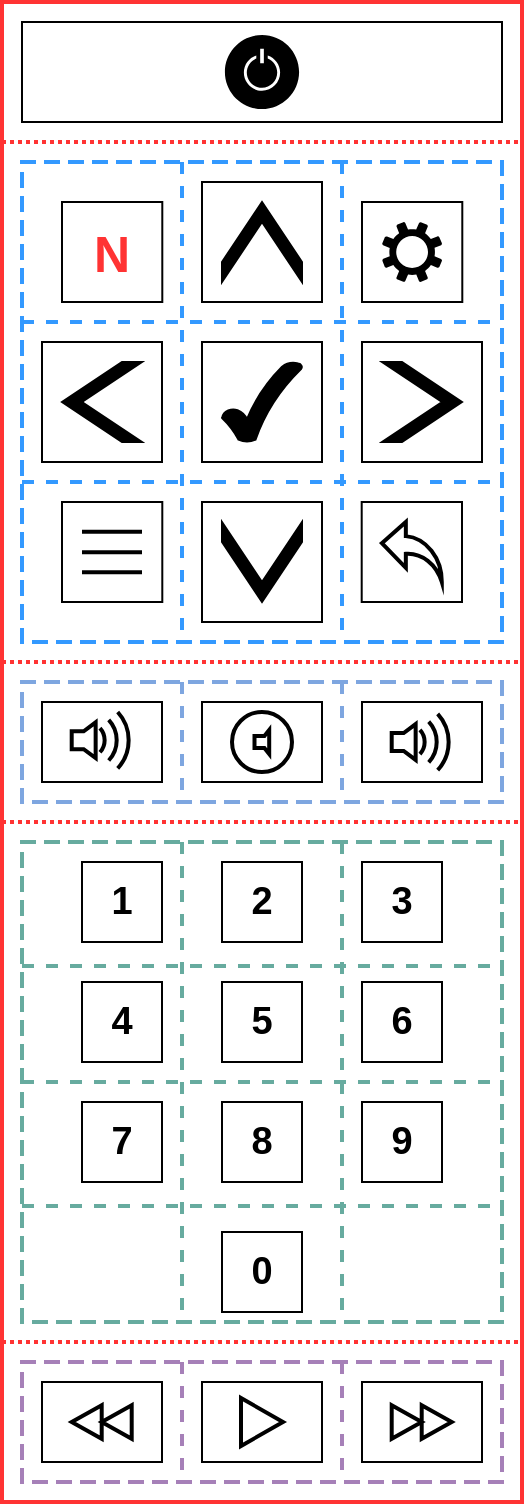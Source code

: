 <mxfile version="15.8.7" type="device"><diagram id="0lRNF-ZJZY6l_eQN_RnR" name="Page-1"><mxGraphModel dx="653" dy="475" grid="1" gridSize="10" guides="1" tooltips="1" connect="1" arrows="1" fold="1" page="1" pageScale="1" pageWidth="827" pageHeight="1169" math="0" shadow="0"><root><mxCell id="0"/><mxCell id="1" parent="0"/><mxCell id="dvC0TpGvIPi_NR-UTW8A-90" value="" style="shape=table;startSize=0;container=1;collapsible=0;childLayout=tableLayout;fontSize=19;strokeColor=#FF3333;fillColor=#FFFFFF;dashed=1;dashPattern=1 1;strokeWidth=2;" vertex="1" parent="1"><mxGeometry x="20" y="20" width="260" height="750" as="geometry"/></mxCell><mxCell id="dvC0TpGvIPi_NR-UTW8A-91" value="" style="shape=partialRectangle;collapsible=0;dropTarget=0;pointerEvents=0;fillColor=none;top=0;left=0;bottom=0;right=0;points=[[0,0.5],[1,0.5]];portConstraint=eastwest;fontSize=19;strokeColor=default;" vertex="1" parent="dvC0TpGvIPi_NR-UTW8A-90"><mxGeometry width="260" height="70" as="geometry"/></mxCell><mxCell id="dvC0TpGvIPi_NR-UTW8A-92" value="" style="shape=partialRectangle;html=1;whiteSpace=wrap;connectable=0;overflow=hidden;fillColor=none;top=0;left=0;bottom=0;right=0;pointerEvents=1;fontSize=19;strokeColor=default;" vertex="1" parent="dvC0TpGvIPi_NR-UTW8A-91"><mxGeometry width="260" height="70" as="geometry"><mxRectangle width="260" height="70" as="alternateBounds"/></mxGeometry></mxCell><mxCell id="dvC0TpGvIPi_NR-UTW8A-93" value="" style="shape=partialRectangle;collapsible=0;dropTarget=0;pointerEvents=0;fillColor=none;top=0;left=0;bottom=0;right=0;points=[[0,0.5],[1,0.5]];portConstraint=eastwest;fontSize=19;strokeColor=default;" vertex="1" parent="dvC0TpGvIPi_NR-UTW8A-90"><mxGeometry y="70" width="260" height="260" as="geometry"/></mxCell><mxCell id="dvC0TpGvIPi_NR-UTW8A-94" value="" style="shape=partialRectangle;html=1;whiteSpace=wrap;connectable=0;overflow=hidden;fillColor=none;top=0;left=0;bottom=0;right=0;pointerEvents=1;fontSize=19;strokeColor=default;" vertex="1" parent="dvC0TpGvIPi_NR-UTW8A-93"><mxGeometry width="260" height="260" as="geometry"><mxRectangle width="260" height="260" as="alternateBounds"/></mxGeometry></mxCell><mxCell id="dvC0TpGvIPi_NR-UTW8A-95" value="" style="shape=partialRectangle;collapsible=0;dropTarget=0;pointerEvents=0;fillColor=none;top=0;left=0;bottom=0;right=0;points=[[0,0.5],[1,0.5]];portConstraint=eastwest;fontSize=19;strokeColor=default;" vertex="1" parent="dvC0TpGvIPi_NR-UTW8A-90"><mxGeometry y="330" width="260" height="80" as="geometry"/></mxCell><mxCell id="dvC0TpGvIPi_NR-UTW8A-96" value="" style="shape=partialRectangle;html=1;whiteSpace=wrap;connectable=0;overflow=hidden;fillColor=none;top=0;left=0;bottom=0;right=0;pointerEvents=1;fontSize=19;strokeColor=default;" vertex="1" parent="dvC0TpGvIPi_NR-UTW8A-95"><mxGeometry width="260" height="80" as="geometry"><mxRectangle width="260" height="80" as="alternateBounds"/></mxGeometry></mxCell><mxCell id="dvC0TpGvIPi_NR-UTW8A-97" value="" style="shape=partialRectangle;collapsible=0;dropTarget=0;pointerEvents=0;fillColor=none;top=0;left=0;bottom=0;right=0;points=[[0,0.5],[1,0.5]];portConstraint=eastwest;fontSize=19;strokeColor=default;" vertex="1" parent="dvC0TpGvIPi_NR-UTW8A-90"><mxGeometry y="410" width="260" height="260" as="geometry"/></mxCell><mxCell id="dvC0TpGvIPi_NR-UTW8A-98" value="" style="shape=partialRectangle;html=1;whiteSpace=wrap;connectable=0;overflow=hidden;fillColor=none;top=0;left=0;bottom=0;right=0;pointerEvents=1;fontSize=19;strokeColor=default;" vertex="1" parent="dvC0TpGvIPi_NR-UTW8A-97"><mxGeometry width="260" height="260" as="geometry"><mxRectangle width="260" height="260" as="alternateBounds"/></mxGeometry></mxCell><mxCell id="dvC0TpGvIPi_NR-UTW8A-99" value="" style="shape=partialRectangle;collapsible=0;dropTarget=0;pointerEvents=0;fillColor=none;top=0;left=0;bottom=0;right=0;points=[[0,0.5],[1,0.5]];portConstraint=eastwest;fontSize=19;strokeColor=default;" vertex="1" parent="dvC0TpGvIPi_NR-UTW8A-90"><mxGeometry y="670" width="260" height="80" as="geometry"/></mxCell><mxCell id="dvC0TpGvIPi_NR-UTW8A-100" value="" style="shape=partialRectangle;html=1;whiteSpace=wrap;connectable=0;overflow=hidden;fillColor=none;top=0;left=0;bottom=0;right=0;pointerEvents=1;fontSize=19;strokeColor=default;" vertex="1" parent="dvC0TpGvIPi_NR-UTW8A-99"><mxGeometry width="260" height="80" as="geometry"><mxRectangle width="260" height="80" as="alternateBounds"/></mxGeometry></mxCell><mxCell id="y4droog41dmeKnlw51I3-13" value="" style="shape=table;html=1;whiteSpace=wrap;startSize=0;container=1;collapsible=0;childLayout=tableLayout;dashed=1;strokeColor=#3399FF;strokeWidth=2;" parent="1" vertex="1"><mxGeometry x="30" y="100" width="240" height="240" as="geometry"/></mxCell><mxCell id="y4droog41dmeKnlw51I3-14" value="" style="shape=partialRectangle;html=1;whiteSpace=wrap;collapsible=0;dropTarget=0;pointerEvents=0;fillColor=none;top=0;left=0;bottom=0;right=0;points=[[0,0.5],[1,0.5]];portConstraint=eastwest;" parent="y4droog41dmeKnlw51I3-13" vertex="1"><mxGeometry width="240" height="80" as="geometry"/></mxCell><mxCell id="y4droog41dmeKnlw51I3-15" value="" style="shape=partialRectangle;html=1;whiteSpace=wrap;connectable=0;fillColor=none;top=0;left=0;bottom=0;right=0;overflow=hidden;pointerEvents=1;" parent="y4droog41dmeKnlw51I3-14" vertex="1"><mxGeometry width="80" height="80" as="geometry"><mxRectangle width="80" height="80" as="alternateBounds"/></mxGeometry></mxCell><mxCell id="y4droog41dmeKnlw51I3-16" value="" style="shape=partialRectangle;html=1;whiteSpace=wrap;connectable=0;fillColor=none;top=0;left=0;bottom=0;right=0;overflow=hidden;pointerEvents=1;" parent="y4droog41dmeKnlw51I3-14" vertex="1"><mxGeometry x="80" width="80" height="80" as="geometry"><mxRectangle width="80" height="80" as="alternateBounds"/></mxGeometry></mxCell><mxCell id="y4droog41dmeKnlw51I3-17" value="" style="shape=partialRectangle;html=1;whiteSpace=wrap;connectable=0;fillColor=none;top=0;left=0;bottom=0;right=0;overflow=hidden;pointerEvents=1;" parent="y4droog41dmeKnlw51I3-14" vertex="1"><mxGeometry x="160" width="80" height="80" as="geometry"><mxRectangle width="80" height="80" as="alternateBounds"/></mxGeometry></mxCell><mxCell id="y4droog41dmeKnlw51I3-18" value="" style="shape=partialRectangle;html=1;whiteSpace=wrap;collapsible=0;dropTarget=0;pointerEvents=0;fillColor=none;top=0;left=0;bottom=0;right=0;points=[[0,0.5],[1,0.5]];portConstraint=eastwest;" parent="y4droog41dmeKnlw51I3-13" vertex="1"><mxGeometry y="80" width="240" height="80" as="geometry"/></mxCell><mxCell id="y4droog41dmeKnlw51I3-19" value="" style="shape=partialRectangle;html=1;whiteSpace=wrap;connectable=0;fillColor=none;top=0;left=0;bottom=0;right=0;overflow=hidden;pointerEvents=1;" parent="y4droog41dmeKnlw51I3-18" vertex="1"><mxGeometry width="80" height="80" as="geometry"><mxRectangle width="80" height="80" as="alternateBounds"/></mxGeometry></mxCell><mxCell id="y4droog41dmeKnlw51I3-20" value="" style="shape=partialRectangle;html=1;whiteSpace=wrap;connectable=0;fillColor=none;top=0;left=0;bottom=0;right=0;overflow=hidden;pointerEvents=1;" parent="y4droog41dmeKnlw51I3-18" vertex="1"><mxGeometry x="80" width="80" height="80" as="geometry"><mxRectangle width="80" height="80" as="alternateBounds"/></mxGeometry></mxCell><mxCell id="y4droog41dmeKnlw51I3-21" value="" style="shape=partialRectangle;html=1;whiteSpace=wrap;connectable=0;fillColor=none;top=0;left=0;bottom=0;right=0;overflow=hidden;pointerEvents=1;" parent="y4droog41dmeKnlw51I3-18" vertex="1"><mxGeometry x="160" width="80" height="80" as="geometry"><mxRectangle width="80" height="80" as="alternateBounds"/></mxGeometry></mxCell><mxCell id="y4droog41dmeKnlw51I3-22" value="" style="shape=partialRectangle;html=1;whiteSpace=wrap;collapsible=0;dropTarget=0;pointerEvents=0;fillColor=none;top=0;left=0;bottom=0;right=0;points=[[0,0.5],[1,0.5]];portConstraint=eastwest;" parent="y4droog41dmeKnlw51I3-13" vertex="1"><mxGeometry y="160" width="240" height="80" as="geometry"/></mxCell><mxCell id="y4droog41dmeKnlw51I3-23" value="" style="shape=partialRectangle;html=1;whiteSpace=wrap;connectable=0;fillColor=none;top=0;left=0;bottom=0;right=0;overflow=hidden;pointerEvents=1;" parent="y4droog41dmeKnlw51I3-22" vertex="1"><mxGeometry width="80" height="80" as="geometry"><mxRectangle width="80" height="80" as="alternateBounds"/></mxGeometry></mxCell><mxCell id="y4droog41dmeKnlw51I3-24" value="" style="shape=partialRectangle;html=1;whiteSpace=wrap;connectable=0;fillColor=none;top=0;left=0;bottom=0;right=0;overflow=hidden;pointerEvents=1;" parent="y4droog41dmeKnlw51I3-22" vertex="1"><mxGeometry x="80" width="80" height="80" as="geometry"><mxRectangle width="80" height="80" as="alternateBounds"/></mxGeometry></mxCell><mxCell id="y4droog41dmeKnlw51I3-25" value="" style="shape=partialRectangle;html=1;whiteSpace=wrap;connectable=0;fillColor=none;top=0;left=0;bottom=0;right=0;overflow=hidden;pointerEvents=1;" parent="y4droog41dmeKnlw51I3-22" vertex="1"><mxGeometry x="160" width="80" height="80" as="geometry"><mxRectangle width="80" height="80" as="alternateBounds"/></mxGeometry></mxCell><mxCell id="ZLHdQfQtl73JF9z2C1TA-4" value="" style="rounded=0;whiteSpace=wrap;html=1;" parent="1" vertex="1"><mxGeometry x="200" y="190" width="60" height="60" as="geometry"/></mxCell><mxCell id="y4droog41dmeKnlw51I3-1" value="" style="rounded=0;whiteSpace=wrap;html=1;" parent="1" vertex="1"><mxGeometry x="120" y="110" width="60" height="60" as="geometry"/></mxCell><mxCell id="y4droog41dmeKnlw51I3-2" value="" style="rounded=0;whiteSpace=wrap;html=1;" parent="1" vertex="1"><mxGeometry x="40" y="190" width="60" height="60" as="geometry"/></mxCell><mxCell id="y4droog41dmeKnlw51I3-3" value="" style="rounded=0;whiteSpace=wrap;html=1;" parent="1" vertex="1"><mxGeometry x="120" y="190" width="60" height="60" as="geometry"/></mxCell><mxCell id="y4droog41dmeKnlw51I3-4" value="" style="rounded=0;whiteSpace=wrap;html=1;" parent="1" vertex="1"><mxGeometry x="120" y="270" width="60" height="60" as="geometry"/></mxCell><mxCell id="dvC0TpGvIPi_NR-UTW8A-14" value="" style="shape=table;html=1;whiteSpace=wrap;startSize=0;container=1;collapsible=0;childLayout=tableLayout;dashed=1;strokeColor=#7EA6E0;strokeWidth=2;" vertex="1" parent="1"><mxGeometry x="30" y="360" width="240" height="60" as="geometry"/></mxCell><mxCell id="dvC0TpGvIPi_NR-UTW8A-15" value="" style="shape=partialRectangle;html=1;whiteSpace=wrap;collapsible=0;dropTarget=0;pointerEvents=0;fillColor=none;top=0;left=0;bottom=0;right=0;points=[[0,0.5],[1,0.5]];portConstraint=eastwest;dashed=1;" vertex="1" parent="dvC0TpGvIPi_NR-UTW8A-14"><mxGeometry width="240" height="60" as="geometry"/></mxCell><mxCell id="dvC0TpGvIPi_NR-UTW8A-16" value="" style="shape=partialRectangle;html=1;whiteSpace=wrap;connectable=0;fillColor=none;top=0;left=0;bottom=0;right=0;overflow=hidden;pointerEvents=1;dashed=1;" vertex="1" parent="dvC0TpGvIPi_NR-UTW8A-15"><mxGeometry width="80" height="60" as="geometry"><mxRectangle width="80" height="60" as="alternateBounds"/></mxGeometry></mxCell><mxCell id="dvC0TpGvIPi_NR-UTW8A-17" value="" style="shape=partialRectangle;html=1;whiteSpace=wrap;connectable=0;fillColor=none;top=0;left=0;bottom=0;right=0;overflow=hidden;pointerEvents=1;dashed=1;" vertex="1" parent="dvC0TpGvIPi_NR-UTW8A-15"><mxGeometry x="80" width="80" height="60" as="geometry"><mxRectangle width="80" height="60" as="alternateBounds"/></mxGeometry></mxCell><mxCell id="dvC0TpGvIPi_NR-UTW8A-18" value="" style="shape=partialRectangle;html=1;whiteSpace=wrap;connectable=0;fillColor=none;top=0;left=0;bottom=0;right=0;overflow=hidden;pointerEvents=1;dashed=1;" vertex="1" parent="dvC0TpGvIPi_NR-UTW8A-15"><mxGeometry x="160" width="80" height="60" as="geometry"><mxRectangle width="80" height="60" as="alternateBounds"/></mxGeometry></mxCell><mxCell id="dvC0TpGvIPi_NR-UTW8A-39" value="" style="rounded=0;whiteSpace=wrap;html=1;" vertex="1" parent="1"><mxGeometry x="40" y="370" width="60" height="40" as="geometry"/></mxCell><mxCell id="dvC0TpGvIPi_NR-UTW8A-40" value="" style="rounded=0;whiteSpace=wrap;html=1;" vertex="1" parent="1"><mxGeometry x="120" y="370" width="60" height="40" as="geometry"/></mxCell><mxCell id="dvC0TpGvIPi_NR-UTW8A-41" value="" style="rounded=0;whiteSpace=wrap;html=1;" vertex="1" parent="1"><mxGeometry x="200" y="370" width="60" height="40" as="geometry"/></mxCell><mxCell id="dvC0TpGvIPi_NR-UTW8A-42" value="" style="shape=table;html=1;whiteSpace=wrap;startSize=0;container=1;collapsible=0;childLayout=tableLayout;dashed=1;strokeColor=#67AB9F;strokeWidth=2;" vertex="1" parent="1"><mxGeometry x="30" y="440" width="240" height="240" as="geometry"/></mxCell><mxCell id="dvC0TpGvIPi_NR-UTW8A-43" value="" style="shape=partialRectangle;html=1;whiteSpace=wrap;collapsible=0;dropTarget=0;pointerEvents=0;fillColor=none;top=0;left=0;bottom=0;right=0;points=[[0,0.5],[1,0.5]];portConstraint=eastwest;" vertex="1" parent="dvC0TpGvIPi_NR-UTW8A-42"><mxGeometry width="240" height="62" as="geometry"/></mxCell><mxCell id="dvC0TpGvIPi_NR-UTW8A-44" value="" style="shape=partialRectangle;html=1;whiteSpace=wrap;connectable=0;fillColor=none;top=0;left=0;bottom=0;right=0;overflow=hidden;pointerEvents=1;" vertex="1" parent="dvC0TpGvIPi_NR-UTW8A-43"><mxGeometry width="80" height="62" as="geometry"><mxRectangle width="80" height="62" as="alternateBounds"/></mxGeometry></mxCell><mxCell id="dvC0TpGvIPi_NR-UTW8A-45" value="" style="shape=partialRectangle;html=1;whiteSpace=wrap;connectable=0;fillColor=none;top=0;left=0;bottom=0;right=0;overflow=hidden;pointerEvents=1;" vertex="1" parent="dvC0TpGvIPi_NR-UTW8A-43"><mxGeometry x="80" width="80" height="62" as="geometry"><mxRectangle width="80" height="62" as="alternateBounds"/></mxGeometry></mxCell><mxCell id="dvC0TpGvIPi_NR-UTW8A-46" value="" style="shape=partialRectangle;html=1;whiteSpace=wrap;connectable=0;fillColor=none;top=0;left=0;bottom=0;right=0;overflow=hidden;pointerEvents=1;" vertex="1" parent="dvC0TpGvIPi_NR-UTW8A-43"><mxGeometry x="160" width="80" height="62" as="geometry"><mxRectangle width="80" height="62" as="alternateBounds"/></mxGeometry></mxCell><mxCell id="dvC0TpGvIPi_NR-UTW8A-47" value="" style="shape=partialRectangle;html=1;whiteSpace=wrap;collapsible=0;dropTarget=0;pointerEvents=0;fillColor=none;top=0;left=0;bottom=0;right=0;points=[[0,0.5],[1,0.5]];portConstraint=eastwest;fontStyle=1" vertex="1" parent="dvC0TpGvIPi_NR-UTW8A-42"><mxGeometry y="62" width="240" height="58" as="geometry"/></mxCell><mxCell id="dvC0TpGvIPi_NR-UTW8A-48" value="" style="shape=partialRectangle;html=1;whiteSpace=wrap;connectable=0;fillColor=none;top=0;left=0;bottom=0;right=0;overflow=hidden;pointerEvents=1;fontSize=19;fontStyle=1" vertex="1" parent="dvC0TpGvIPi_NR-UTW8A-47"><mxGeometry width="80" height="58" as="geometry"><mxRectangle width="80" height="58" as="alternateBounds"/></mxGeometry></mxCell><mxCell id="dvC0TpGvIPi_NR-UTW8A-49" value="" style="shape=partialRectangle;html=1;whiteSpace=wrap;connectable=0;fillColor=none;top=0;left=0;bottom=0;right=0;overflow=hidden;pointerEvents=1;fontSize=19;fontStyle=1" vertex="1" parent="dvC0TpGvIPi_NR-UTW8A-47"><mxGeometry x="80" width="80" height="58" as="geometry"><mxRectangle width="80" height="58" as="alternateBounds"/></mxGeometry></mxCell><mxCell id="dvC0TpGvIPi_NR-UTW8A-50" value="" style="shape=partialRectangle;html=1;whiteSpace=wrap;connectable=0;fillColor=none;top=0;left=0;bottom=0;right=0;overflow=hidden;pointerEvents=1;fontStyle=1" vertex="1" parent="dvC0TpGvIPi_NR-UTW8A-47"><mxGeometry x="160" width="80" height="58" as="geometry"><mxRectangle width="80" height="58" as="alternateBounds"/></mxGeometry></mxCell><mxCell id="dvC0TpGvIPi_NR-UTW8A-51" value="" style="shape=partialRectangle;html=1;whiteSpace=wrap;collapsible=0;dropTarget=0;pointerEvents=0;fillColor=none;top=0;left=0;bottom=0;right=0;points=[[0,0.5],[1,0.5]];portConstraint=eastwest;fontStyle=1" vertex="1" parent="dvC0TpGvIPi_NR-UTW8A-42"><mxGeometry y="120" width="240" height="62" as="geometry"/></mxCell><mxCell id="dvC0TpGvIPi_NR-UTW8A-52" value="" style="shape=partialRectangle;html=1;whiteSpace=wrap;connectable=0;fillColor=none;top=0;left=0;bottom=0;right=0;overflow=hidden;pointerEvents=1;fontSize=19;fontStyle=1" vertex="1" parent="dvC0TpGvIPi_NR-UTW8A-51"><mxGeometry width="80" height="62" as="geometry"><mxRectangle width="80" height="62" as="alternateBounds"/></mxGeometry></mxCell><mxCell id="dvC0TpGvIPi_NR-UTW8A-53" value="" style="shape=partialRectangle;html=1;whiteSpace=wrap;connectable=0;fillColor=none;top=0;left=0;bottom=0;right=0;overflow=hidden;pointerEvents=1;fontSize=19;fontStyle=1" vertex="1" parent="dvC0TpGvIPi_NR-UTW8A-51"><mxGeometry x="80" width="80" height="62" as="geometry"><mxRectangle width="80" height="62" as="alternateBounds"/></mxGeometry></mxCell><mxCell id="dvC0TpGvIPi_NR-UTW8A-54" value="" style="shape=partialRectangle;html=1;whiteSpace=wrap;connectable=0;fillColor=none;top=0;left=0;bottom=0;right=0;overflow=hidden;pointerEvents=1;fontStyle=1" vertex="1" parent="dvC0TpGvIPi_NR-UTW8A-51"><mxGeometry x="160" width="80" height="62" as="geometry"><mxRectangle width="80" height="62" as="alternateBounds"/></mxGeometry></mxCell><mxCell id="dvC0TpGvIPi_NR-UTW8A-55" style="shape=partialRectangle;html=1;whiteSpace=wrap;collapsible=0;dropTarget=0;pointerEvents=0;fillColor=none;top=0;left=0;bottom=0;right=0;points=[[0,0.5],[1,0.5]];portConstraint=eastwest;fontStyle=1" vertex="1" parent="dvC0TpGvIPi_NR-UTW8A-42"><mxGeometry y="182" width="240" height="58" as="geometry"/></mxCell><mxCell id="dvC0TpGvIPi_NR-UTW8A-56" style="shape=partialRectangle;html=1;whiteSpace=wrap;connectable=0;fillColor=none;top=0;left=0;bottom=0;right=0;overflow=hidden;pointerEvents=1;fontSize=19;fontStyle=1" vertex="1" parent="dvC0TpGvIPi_NR-UTW8A-55"><mxGeometry width="80" height="58" as="geometry"><mxRectangle width="80" height="58" as="alternateBounds"/></mxGeometry></mxCell><mxCell id="dvC0TpGvIPi_NR-UTW8A-57" style="shape=partialRectangle;html=1;whiteSpace=wrap;connectable=0;fillColor=none;top=0;left=0;bottom=0;right=0;overflow=hidden;pointerEvents=1;fontSize=19;fontStyle=1" vertex="1" parent="dvC0TpGvIPi_NR-UTW8A-55"><mxGeometry x="80" width="80" height="58" as="geometry"><mxRectangle width="80" height="58" as="alternateBounds"/></mxGeometry></mxCell><mxCell id="dvC0TpGvIPi_NR-UTW8A-58" style="shape=partialRectangle;html=1;whiteSpace=wrap;connectable=0;fillColor=none;top=0;left=0;bottom=0;right=0;overflow=hidden;pointerEvents=1;fontStyle=1" vertex="1" parent="dvC0TpGvIPi_NR-UTW8A-55"><mxGeometry x="160" width="80" height="58" as="geometry"><mxRectangle width="80" height="58" as="alternateBounds"/></mxGeometry></mxCell><mxCell id="dvC0TpGvIPi_NR-UTW8A-59" value="1" style="rounded=0;whiteSpace=wrap;html=1;fontSize=19;fontStyle=1" vertex="1" parent="1"><mxGeometry x="60" y="450" width="40" height="40" as="geometry"/></mxCell><mxCell id="dvC0TpGvIPi_NR-UTW8A-60" value="2" style="rounded=0;whiteSpace=wrap;html=1;fontSize=19;fontStyle=1" vertex="1" parent="1"><mxGeometry x="130" y="450" width="40" height="40" as="geometry"/></mxCell><mxCell id="dvC0TpGvIPi_NR-UTW8A-61" value="3" style="rounded=0;whiteSpace=wrap;html=1;fontSize=19;fontStyle=1" vertex="1" parent="1"><mxGeometry x="200" y="450" width="40" height="40" as="geometry"/></mxCell><mxCell id="dvC0TpGvIPi_NR-UTW8A-62" value="4" style="rounded=0;whiteSpace=wrap;html=1;fontSize=19;fontStyle=1" vertex="1" parent="1"><mxGeometry x="60" y="510" width="40" height="40" as="geometry"/></mxCell><mxCell id="dvC0TpGvIPi_NR-UTW8A-63" value="5" style="rounded=0;whiteSpace=wrap;html=1;fontSize=19;fontStyle=1" vertex="1" parent="1"><mxGeometry x="130" y="510" width="40" height="40" as="geometry"/></mxCell><mxCell id="dvC0TpGvIPi_NR-UTW8A-64" value="6" style="rounded=0;whiteSpace=wrap;html=1;fontSize=19;fontStyle=1" vertex="1" parent="1"><mxGeometry x="200" y="510" width="40" height="40" as="geometry"/></mxCell><mxCell id="dvC0TpGvIPi_NR-UTW8A-65" value="7" style="rounded=0;whiteSpace=wrap;html=1;fontSize=19;fontStyle=1" vertex="1" parent="1"><mxGeometry x="60" y="570" width="40" height="40" as="geometry"/></mxCell><mxCell id="dvC0TpGvIPi_NR-UTW8A-66" value="8" style="rounded=0;whiteSpace=wrap;html=1;fontSize=19;fontStyle=1" vertex="1" parent="1"><mxGeometry x="130" y="570" width="40" height="40" as="geometry"/></mxCell><mxCell id="dvC0TpGvIPi_NR-UTW8A-67" value="9" style="rounded=0;whiteSpace=wrap;html=1;fontSize=19;fontStyle=1" vertex="1" parent="1"><mxGeometry x="200" y="570" width="40" height="40" as="geometry"/></mxCell><mxCell id="dvC0TpGvIPi_NR-UTW8A-68" value="0" style="rounded=0;whiteSpace=wrap;html=1;fontSize=19;fontStyle=1" vertex="1" parent="1"><mxGeometry x="130" y="635" width="40" height="40" as="geometry"/></mxCell><mxCell id="dvC0TpGvIPi_NR-UTW8A-69" value="" style="html=1;shadow=0;dashed=0;align=center;verticalAlign=middle;shape=mxgraph.arrows2.arrow;dy=0;dx=30;notch=30;fontSize=19;fillColor=#000000;" vertex="1" parent="1"><mxGeometry x="210" y="200" width="40" height="40" as="geometry"/></mxCell><mxCell id="dvC0TpGvIPi_NR-UTW8A-70" value="" style="html=1;shadow=0;dashed=0;align=center;verticalAlign=middle;shape=mxgraph.arrows2.arrow;dy=0;dx=30;notch=30;fontSize=19;rotation=-180;fillColor=#000000;" vertex="1" parent="1"><mxGeometry x="50" y="200" width="40" height="40" as="geometry"/></mxCell><mxCell id="dvC0TpGvIPi_NR-UTW8A-71" value="" style="html=1;shadow=0;dashed=0;align=center;verticalAlign=middle;shape=mxgraph.arrows2.arrow;dy=0;dx=30;notch=30;fontSize=19;rotation=-90;fillColor=#000000;" vertex="1" parent="1"><mxGeometry x="130" y="120" width="40" height="40" as="geometry"/></mxCell><mxCell id="dvC0TpGvIPi_NR-UTW8A-72" value="" style="html=1;shadow=0;dashed=0;align=center;verticalAlign=middle;shape=mxgraph.arrows2.arrow;dy=0;dx=30;notch=30;fontSize=19;rotation=90;fillColor=#000000;" vertex="1" parent="1"><mxGeometry x="130" y="280" width="40" height="40" as="geometry"/></mxCell><mxCell id="dvC0TpGvIPi_NR-UTW8A-73" value="" style="verticalLabelPosition=bottom;verticalAlign=top;html=1;shape=mxgraph.basic.tick;fontSize=19;fillColor=#000000;" vertex="1" parent="1"><mxGeometry x="130" y="200" width="40" height="40" as="geometry"/></mxCell><mxCell id="dvC0TpGvIPi_NR-UTW8A-74" value="" style="shape=table;html=1;whiteSpace=wrap;startSize=0;container=1;collapsible=0;childLayout=tableLayout;dashed=1;strokeColor=#A680B8;strokeWidth=2;" vertex="1" parent="1"><mxGeometry x="30" y="700" width="240" height="60" as="geometry"/></mxCell><mxCell id="dvC0TpGvIPi_NR-UTW8A-75" value="" style="shape=partialRectangle;html=1;whiteSpace=wrap;collapsible=0;dropTarget=0;pointerEvents=0;fillColor=none;top=0;left=0;bottom=0;right=0;points=[[0,0.5],[1,0.5]];portConstraint=eastwest;dashed=1;" vertex="1" parent="dvC0TpGvIPi_NR-UTW8A-74"><mxGeometry width="240" height="60" as="geometry"/></mxCell><mxCell id="dvC0TpGvIPi_NR-UTW8A-76" value="" style="shape=partialRectangle;html=1;whiteSpace=wrap;connectable=0;fillColor=none;top=0;left=0;bottom=0;right=0;overflow=hidden;pointerEvents=1;dashed=1;" vertex="1" parent="dvC0TpGvIPi_NR-UTW8A-75"><mxGeometry width="80" height="60" as="geometry"><mxRectangle width="80" height="60" as="alternateBounds"/></mxGeometry></mxCell><mxCell id="dvC0TpGvIPi_NR-UTW8A-77" value="" style="shape=partialRectangle;html=1;whiteSpace=wrap;connectable=0;fillColor=none;top=0;left=0;bottom=0;right=0;overflow=hidden;pointerEvents=1;dashed=1;" vertex="1" parent="dvC0TpGvIPi_NR-UTW8A-75"><mxGeometry x="80" width="80" height="60" as="geometry"><mxRectangle width="80" height="60" as="alternateBounds"/></mxGeometry></mxCell><mxCell id="dvC0TpGvIPi_NR-UTW8A-78" value="" style="shape=partialRectangle;html=1;whiteSpace=wrap;connectable=0;fillColor=none;top=0;left=0;bottom=0;right=0;overflow=hidden;pointerEvents=1;dashed=1;" vertex="1" parent="dvC0TpGvIPi_NR-UTW8A-75"><mxGeometry x="160" width="80" height="60" as="geometry"><mxRectangle width="80" height="60" as="alternateBounds"/></mxGeometry></mxCell><mxCell id="dvC0TpGvIPi_NR-UTW8A-79" value="" style="rounded=0;whiteSpace=wrap;html=1;" vertex="1" parent="1"><mxGeometry x="40" y="710" width="60" height="40" as="geometry"/></mxCell><mxCell id="dvC0TpGvIPi_NR-UTW8A-80" value="" style="rounded=0;whiteSpace=wrap;html=1;" vertex="1" parent="1"><mxGeometry x="120" y="710" width="60" height="40" as="geometry"/></mxCell><mxCell id="dvC0TpGvIPi_NR-UTW8A-81" value="" style="rounded=0;whiteSpace=wrap;html=1;" vertex="1" parent="1"><mxGeometry x="200" y="710" width="60" height="40" as="geometry"/></mxCell><mxCell id="dvC0TpGvIPi_NR-UTW8A-82" value="" style="rounded=0;whiteSpace=wrap;html=1;fontSize=19;" vertex="1" parent="1"><mxGeometry x="30" y="30" width="240" height="50" as="geometry"/></mxCell><mxCell id="dvC0TpGvIPi_NR-UTW8A-83" value="" style="sketch=0;pointerEvents=1;shadow=0;dashed=0;html=1;strokeColor=none;fillColor=#000000;labelPosition=center;verticalLabelPosition=bottom;verticalAlign=top;align=center;outlineConnect=0;shape=mxgraph.veeam2.turn_on_off;fontSize=19;" vertex="1" parent="1"><mxGeometry x="130" y="35" width="40" height="40" as="geometry"/></mxCell><mxCell id="dvC0TpGvIPi_NR-UTW8A-84" value="" style="html=1;verticalLabelPosition=bottom;align=center;labelBackgroundColor=#ffffff;verticalAlign=top;strokeWidth=2;strokeColor=#000000;shadow=0;dashed=0;shape=mxgraph.ios7.icons.silent;fontSize=19;fillColor=#FFFFFF;" vertex="1" parent="1"><mxGeometry x="135" y="375" width="30" height="30" as="geometry"/></mxCell><mxCell id="dvC0TpGvIPi_NR-UTW8A-85" value="" style="html=1;verticalLabelPosition=bottom;align=center;labelBackgroundColor=#ffffff;verticalAlign=top;strokeWidth=2;strokeColor=#000000;shadow=0;dashed=0;shape=mxgraph.ios7.icons.volume_2;pointerEvents=1;fontSize=19;fillColor=#FFFFFF;" vertex="1" parent="1"><mxGeometry x="214.85" y="375.9" width="30.3" height="28.2" as="geometry"/></mxCell><mxCell id="dvC0TpGvIPi_NR-UTW8A-86" value="" style="html=1;verticalLabelPosition=bottom;align=center;labelBackgroundColor=#ffffff;verticalAlign=top;strokeWidth=2;strokeColor=#000000;shadow=0;dashed=0;shape=mxgraph.ios7.icons.volume_2;pointerEvents=1;fontSize=19;fillColor=#FFFFFF;" vertex="1" parent="1"><mxGeometry x="54.85" y="375" width="30.3" height="28.2" as="geometry"/></mxCell><mxCell id="dvC0TpGvIPi_NR-UTW8A-87" value="" style="html=1;verticalLabelPosition=bottom;align=center;labelBackgroundColor=#ffffff;verticalAlign=top;strokeWidth=2;strokeColor=#000000;shadow=0;dashed=0;shape=mxgraph.ios7.icons.play;fontSize=19;fillColor=#FFFFFF;" vertex="1" parent="1"><mxGeometry x="139.5" y="718" width="21" height="24" as="geometry"/></mxCell><mxCell id="dvC0TpGvIPi_NR-UTW8A-88" value="" style="html=1;verticalLabelPosition=bottom;align=center;labelBackgroundColor=#ffffff;verticalAlign=top;strokeWidth=2;strokeColor=default;shadow=0;dashed=0;shape=mxgraph.ios7.icons.backward;fontSize=19;fillColor=#FFFFFF;" vertex="1" parent="1"><mxGeometry x="54.85" y="721.6" width="30" height="16.8" as="geometry"/></mxCell><mxCell id="dvC0TpGvIPi_NR-UTW8A-89" value="" style="html=1;verticalLabelPosition=bottom;align=center;labelBackgroundColor=#ffffff;verticalAlign=top;strokeWidth=2;strokeColor=default;shadow=0;dashed=0;shape=mxgraph.ios7.icons.forward;fontSize=19;fillColor=#FFFFFF;" vertex="1" parent="1"><mxGeometry x="214.85" y="721.6" width="30" height="16.8" as="geometry"/></mxCell><mxCell id="dvC0TpGvIPi_NR-UTW8A-103" value="" style="rounded=0;whiteSpace=wrap;html=1;" vertex="1" parent="1"><mxGeometry x="199.85" y="270" width="50.15" height="50" as="geometry"/></mxCell><mxCell id="dvC0TpGvIPi_NR-UTW8A-104" value="" style="html=1;verticalLabelPosition=bottom;align=center;labelBackgroundColor=#ffffff;verticalAlign=top;strokeWidth=2;strokeColor=#000000;shadow=0;dashed=0;shape=mxgraph.ios7.icons.back;fontSize=19;fillColor=#FFFFFF;" vertex="1" parent="1"><mxGeometry x="209.93" y="280" width="30" height="30" as="geometry"/></mxCell><mxCell id="dvC0TpGvIPi_NR-UTW8A-105" value="" style="rounded=0;whiteSpace=wrap;html=1;" vertex="1" parent="1"><mxGeometry x="50" y="270" width="50.15" height="50" as="geometry"/></mxCell><mxCell id="dvC0TpGvIPi_NR-UTW8A-106" value="&lt;font color=&quot;#ff3333&quot; size=&quot;1&quot;&gt;&lt;b style=&quot;font-size: 25px&quot;&gt;N&lt;/b&gt;&lt;/font&gt;" style="rounded=0;whiteSpace=wrap;html=1;" vertex="1" parent="1"><mxGeometry x="50" y="120" width="50.15" height="50" as="geometry"/></mxCell><mxCell id="dvC0TpGvIPi_NR-UTW8A-107" value="" style="rounded=0;whiteSpace=wrap;html=1;" vertex="1" parent="1"><mxGeometry x="200" y="120" width="50.15" height="50" as="geometry"/></mxCell><mxCell id="dvC0TpGvIPi_NR-UTW8A-108" value="" style="sketch=0;pointerEvents=1;shadow=0;dashed=0;html=1;strokeColor=none;labelPosition=center;verticalLabelPosition=bottom;verticalAlign=top;align=center;fillColor=#000000;shape=mxgraph.mscae.enterprise.settings;fontSize=19;" vertex="1" parent="1"><mxGeometry x="210.08" y="130" width="30" height="30" as="geometry"/></mxCell><mxCell id="dvC0TpGvIPi_NR-UTW8A-118" value="" style="group" vertex="1" connectable="0" parent="1"><mxGeometry x="60" y="284.88" width="30" height="20.24" as="geometry"/></mxCell><mxCell id="dvC0TpGvIPi_NR-UTW8A-115" value="" style="endArrow=none;html=1;rounded=0;fontSize=19;strokeWidth=2;" edge="1" parent="dvC0TpGvIPi_NR-UTW8A-118"><mxGeometry width="50" height="50" relative="1" as="geometry"><mxPoint y="20.24" as="sourcePoint"/><mxPoint x="30" y="20.24" as="targetPoint"/></mxGeometry></mxCell><mxCell id="dvC0TpGvIPi_NR-UTW8A-116" value="" style="endArrow=none;html=1;rounded=0;fontSize=19;strokeWidth=2;" edge="1" parent="dvC0TpGvIPi_NR-UTW8A-118"><mxGeometry width="50" height="50" relative="1" as="geometry"><mxPoint y="10.24" as="sourcePoint"/><mxPoint x="30" y="10.24" as="targetPoint"/></mxGeometry></mxCell><mxCell id="dvC0TpGvIPi_NR-UTW8A-117" value="" style="endArrow=none;html=1;rounded=0;fontSize=19;strokeWidth=2;" edge="1" parent="dvC0TpGvIPi_NR-UTW8A-118"><mxGeometry width="50" height="50" relative="1" as="geometry"><mxPoint as="sourcePoint"/><mxPoint x="30" as="targetPoint"/></mxGeometry></mxCell></root></mxGraphModel></diagram></mxfile>